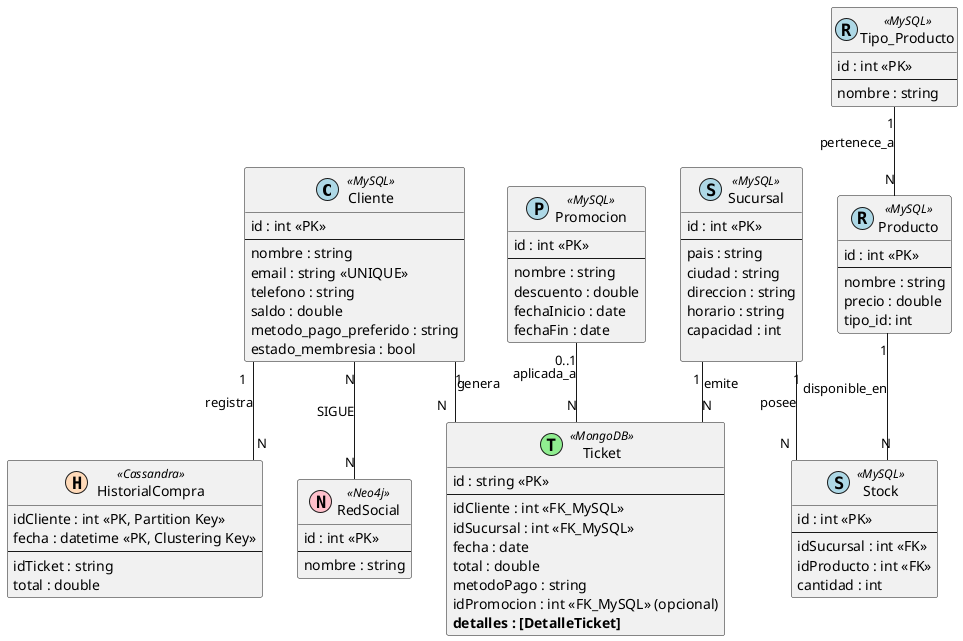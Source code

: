 @startuml Starbucks_Poliglota_Definitiva
skinparam linetype ortho
skinparam Entity {
  BorderColor black
  FontName Arial
}

' 1. Definición de Estereotipos para DBs
entity Cliente <<(C,#ADD8E6) MySQL>> {
  id : int <<PK>>
  --
  nombre : string
  email : string <<UNIQUE>>
  telefono : string
  saldo : double
  metodo_pago_preferido : string
  estado_membresia : bool
}

entity Sucursal <<(S,#ADD8E6) MySQL>> {
  id : int <<PK>>
  --
  pais : string
  ciudad : string
  direccion : string
  horario : string
  capacidad : int
  
}

entity Promocion <<(P,#ADD8E6) MySQL>> {
  id : int <<PK>>
  --
  nombre : string
  descuento : double
  fechaInicio : date
  fechaFin : date
}

entity Producto <<(R,#ADD8E6) MySQL>> {
  id : int <<PK>>
  --
  nombre : string
  precio : double
  tipo_id: int 
}

entity Tipo_Producto <<(R,#ADD8E6) MySQL>> {
  id : int <<PK>>
  --
  nombre : string
}

entity Stock <<(S,#ADD8E6) MySQL>> {
  id : int <<PK>>
  --
  idSucursal : int <<FK>>
  idProducto : int <<FK>>
  cantidad : int
}

' 2. Entidad Transaccional (MongoDB)
entity Ticket <<(T,#90EE90) MongoDB>> {
  id : string <<PK>>
  --
  idCliente : int <<FK_MySQL>>
  idSucursal : int <<FK_MySQL>>
  fecha : date
  total : double
  metodoPago : string
  idPromocion : int <<FK_MySQL>> (opcional)
  **detalles : [DetalleTicket]**
}

' 3. Entidad Analítica (Cassandra)
entity HistorialCompra <<(H,#FFDAB9) Cassandra>> {
  idCliente : int <<PK, Partition Key>>
  fecha : datetime <<PK, Clustering Key>>
  --
  idTicket : string
  total : double
}

' 4. Entidad de Relación (Neo4j)
entity RedSocial <<(N,#FFC0CB) Neo4j>> {
  id : int <<PK>>
  --
  nombre : string
}

' 5. Relaciones
Cliente "1" -- "N" Ticket : genera
Sucursal "1" -- "N" Ticket : emite

Sucursal "1" -- "N" Stock : posee
Producto "1" -- "N" Stock : disponible_en
Tipo_Producto "1" -- "N" Producto : pertenece_a

Promocion "0..1" -- "N" Ticket : aplicada_a

Cliente "1" -- "N" HistorialCompra : registra

' Relación Gráfica (Neo4j)
Cliente "N" -- "N" RedSocial : SIGUE

@enduml
